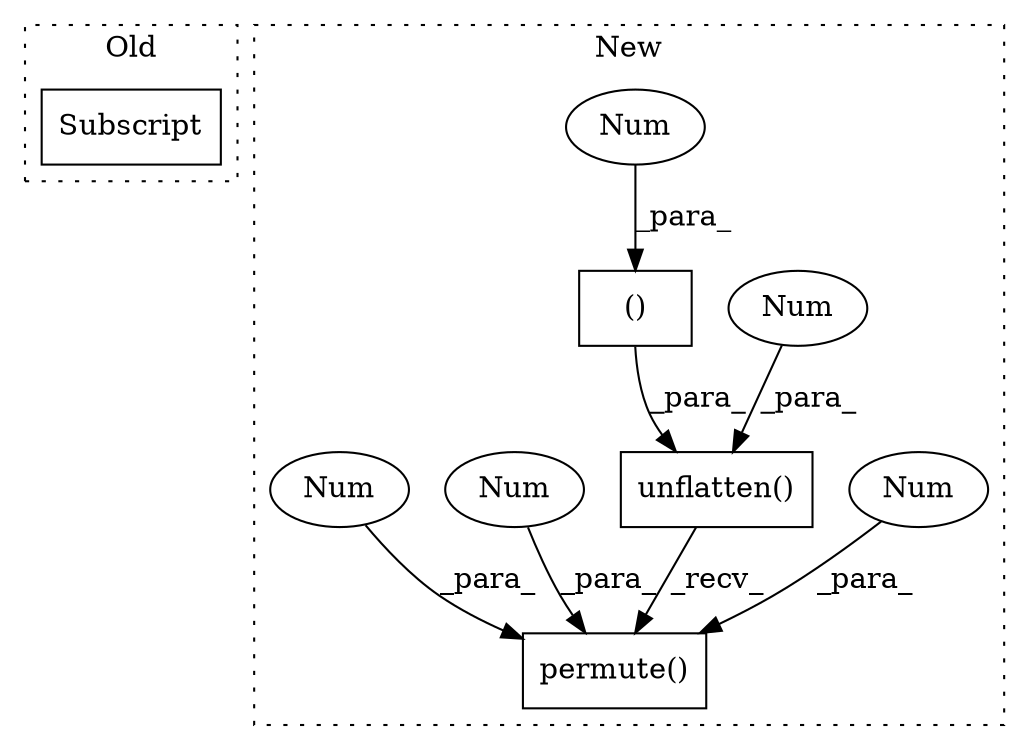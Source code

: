 digraph G {
subgraph cluster0 {
1 [label="Subscript" a="63" s="13879,0" l="13,0" shape="box"];
label = "Old";
style="dotted";
}
subgraph cluster1 {
2 [label="unflatten()" a="75" s="14272,14312" l="19,1" shape="box"];
3 [label="()" a="54" s="14308" l="3" shape="box"];
4 [label="permute()" a="75" s="14272,14335" l="50,1" shape="box"];
5 [label="Num" a="76" s="14291" l="1" shape="ellipse"];
6 [label="Num" a="76" s="14325" l="1" shape="ellipse"];
7 [label="Num" a="76" s="14310" l="1" shape="ellipse"];
8 [label="Num" a="76" s="14328" l="1" shape="ellipse"];
9 [label="Num" a="76" s="14322" l="1" shape="ellipse"];
label = "New";
style="dotted";
}
2 -> 4 [label="_recv_"];
3 -> 2 [label="_para_"];
5 -> 2 [label="_para_"];
6 -> 4 [label="_para_"];
7 -> 3 [label="_para_"];
8 -> 4 [label="_para_"];
9 -> 4 [label="_para_"];
}